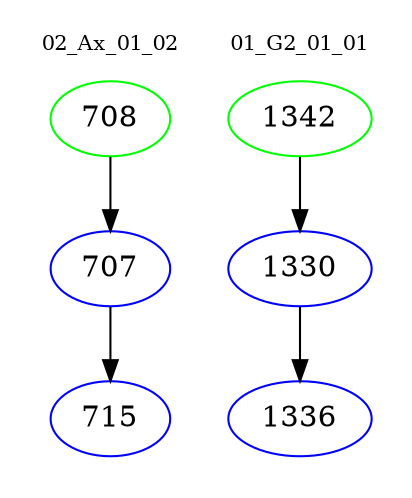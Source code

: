 digraph{
subgraph cluster_0 {
color = white
label = "02_Ax_01_02";
fontsize=10;
T0_708 [label="708", color="green"]
T0_708 -> T0_707 [color="black"]
T0_707 [label="707", color="blue"]
T0_707 -> T0_715 [color="black"]
T0_715 [label="715", color="blue"]
}
subgraph cluster_1 {
color = white
label = "01_G2_01_01";
fontsize=10;
T1_1342 [label="1342", color="green"]
T1_1342 -> T1_1330 [color="black"]
T1_1330 [label="1330", color="blue"]
T1_1330 -> T1_1336 [color="black"]
T1_1336 [label="1336", color="blue"]
}
}
